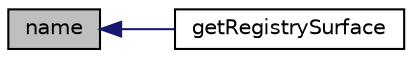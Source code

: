 digraph "name"
{
  bgcolor="transparent";
  edge [fontname="Helvetica",fontsize="10",labelfontname="Helvetica",labelfontsize="10"];
  node [fontname="Helvetica",fontsize="10",shape=record];
  rankdir="LR";
  Node1 [label="name",height=0.2,width=0.4,color="black", fillcolor="grey75", style="filled" fontcolor="black"];
  Node1 -> Node2 [dir="back",color="midnightblue",fontsize="10",style="solid",fontname="Helvetica"];
  Node2 [label="getRegistrySurface",height=0.2,width=0.4,color="black",URL="$classFoam_1_1sampledSurface.html#af1f37667f766879f8d5cdd86d806b390",tooltip="Get surface from registry if available. "];
}

